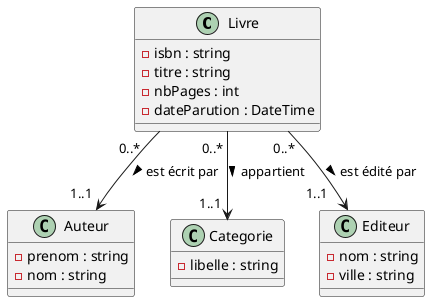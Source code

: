 @startuml
'https://plantuml.com/class-diagram

class Livre {
    -isbn : string
    -titre : string
    -nbPages : int
    -dateParution : DateTime
}
class Auteur {
    -prenom : string
    -nom : string
}

class Categorie {
    -libelle : string
}

class Editeur {
    -nom : string
    -ville : string
}

Livre "0..*   " --> "1..1  " Auteur : >  est écrit par
Livre "0..* " --> "1..1 " Categorie : >  appartient
Livre "0..*" --> "1..1    " Editeur : > est édité par

@enduml